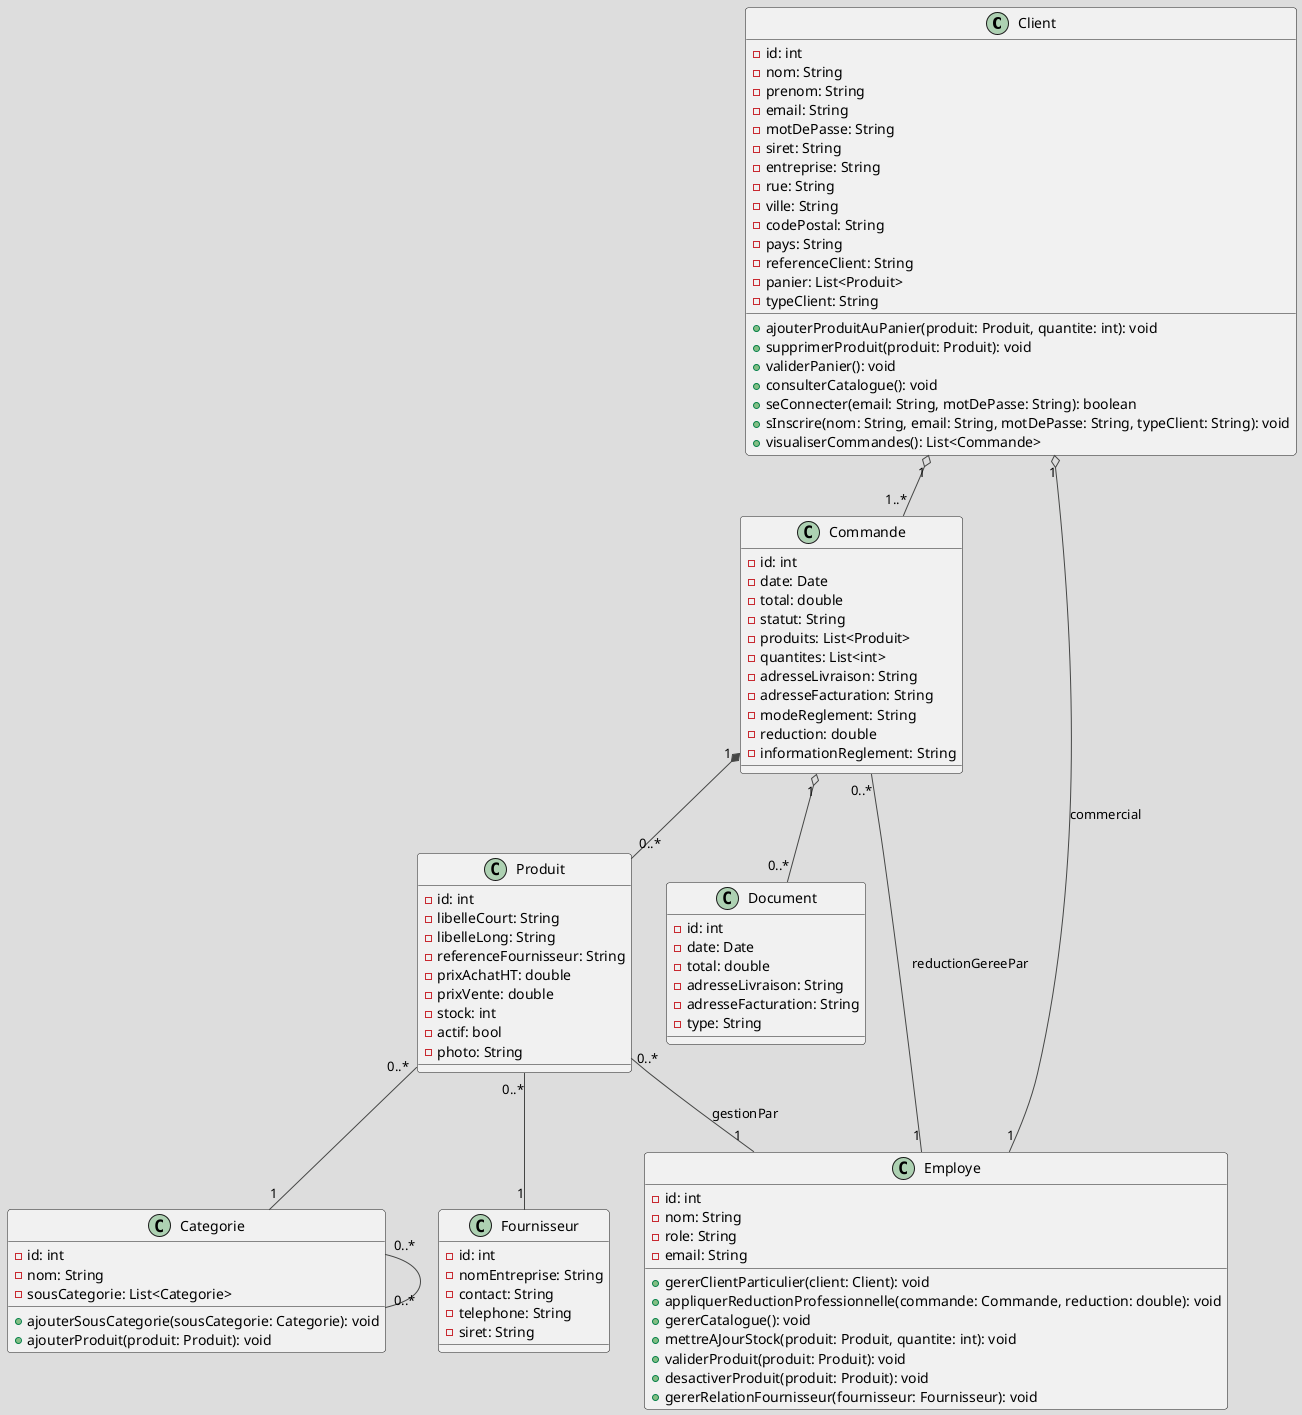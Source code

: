 @startuml diagramme_classe
!theme toy

class Client {
    - id: int
    - nom: String
    - prenom: String
    - email: String
    - motDePasse: String
    - siret: String
    - entreprise: String
    - rue: String
    - ville: String
    - codePostal: String
    - pays: String
    - referenceClient: String
    - panier: List<Produit>
    - typeClient: String
    + ajouterProduitAuPanier(produit: Produit, quantite: int): void
    + supprimerProduit(produit: Produit): void
    + validerPanier(): void
    + consulterCatalogue(): void
    + seConnecter(email: String, motDePasse: String): boolean
    + sInscrire(nom: String, email: String, motDePasse: String, typeClient: String): void
    + visualiserCommandes(): List<Commande>
}

class Produit {
    - id: int
    - libelleCourt: String
    - libelleLong: String
    - referenceFournisseur: String
    - prixAchatHT: double
    - prixVente: double
    - stock: int
    - actif: bool
    - photo: String
}

class Categorie {
    - id: int
    - nom: String
    - sousCategorie: List<Categorie>
    + ajouterSousCategorie(sousCategorie: Categorie): void
    + ajouterProduit(produit: Produit): void
}

class Fournisseur {
    - id: int
    - nomEntreprise: String
    - contact: String
    - telephone: String
    - siret: String
}

class Commande {
    - id: int
    - date: Date
    - total: double
    - statut: String
    - produits: List<Produit>
    - quantites: List<int>
    - adresseLivraison: String
    - adresseFacturation: String
    - modeReglement: String
    - reduction: double
    - informationReglement: String
}

class Document {
    - id: int
    - date: Date
    - total: double
    - adresseLivraison: String
    - adresseFacturation: String
    - type: String
}

class Employe {
    - id: int
    - nom: String
    - role: String
    - email: String
    + gererClientParticulier(client: Client): void
    + appliquerReductionProfessionnelle(commande: Commande, reduction: double): void
    + gererCatalogue(): void
    + mettreAJourStock(produit: Produit, quantite: int): void
    + validerProduit(produit: Produit): void
    + desactiverProduit(produit: Produit): void
    + gererRelationFournisseur(fournisseur: Fournisseur): void
}

Client "1" o-- "1" Employe : commercial
Client "1" o-- "1..*" Commande
Commande "1" *-- "0..*" Produit
Commande "1" o-- "0..*" Document
Commande "0..*" -- "1" Employe : reductionGereePar
Produit "0..*" -- "1" Fournisseur
Produit "0..*" -- "1" Categorie
Categorie "0..*" -- "0..*" Categorie
Produit "0..*" -- "1" Employe : gestionPar

@enduml
